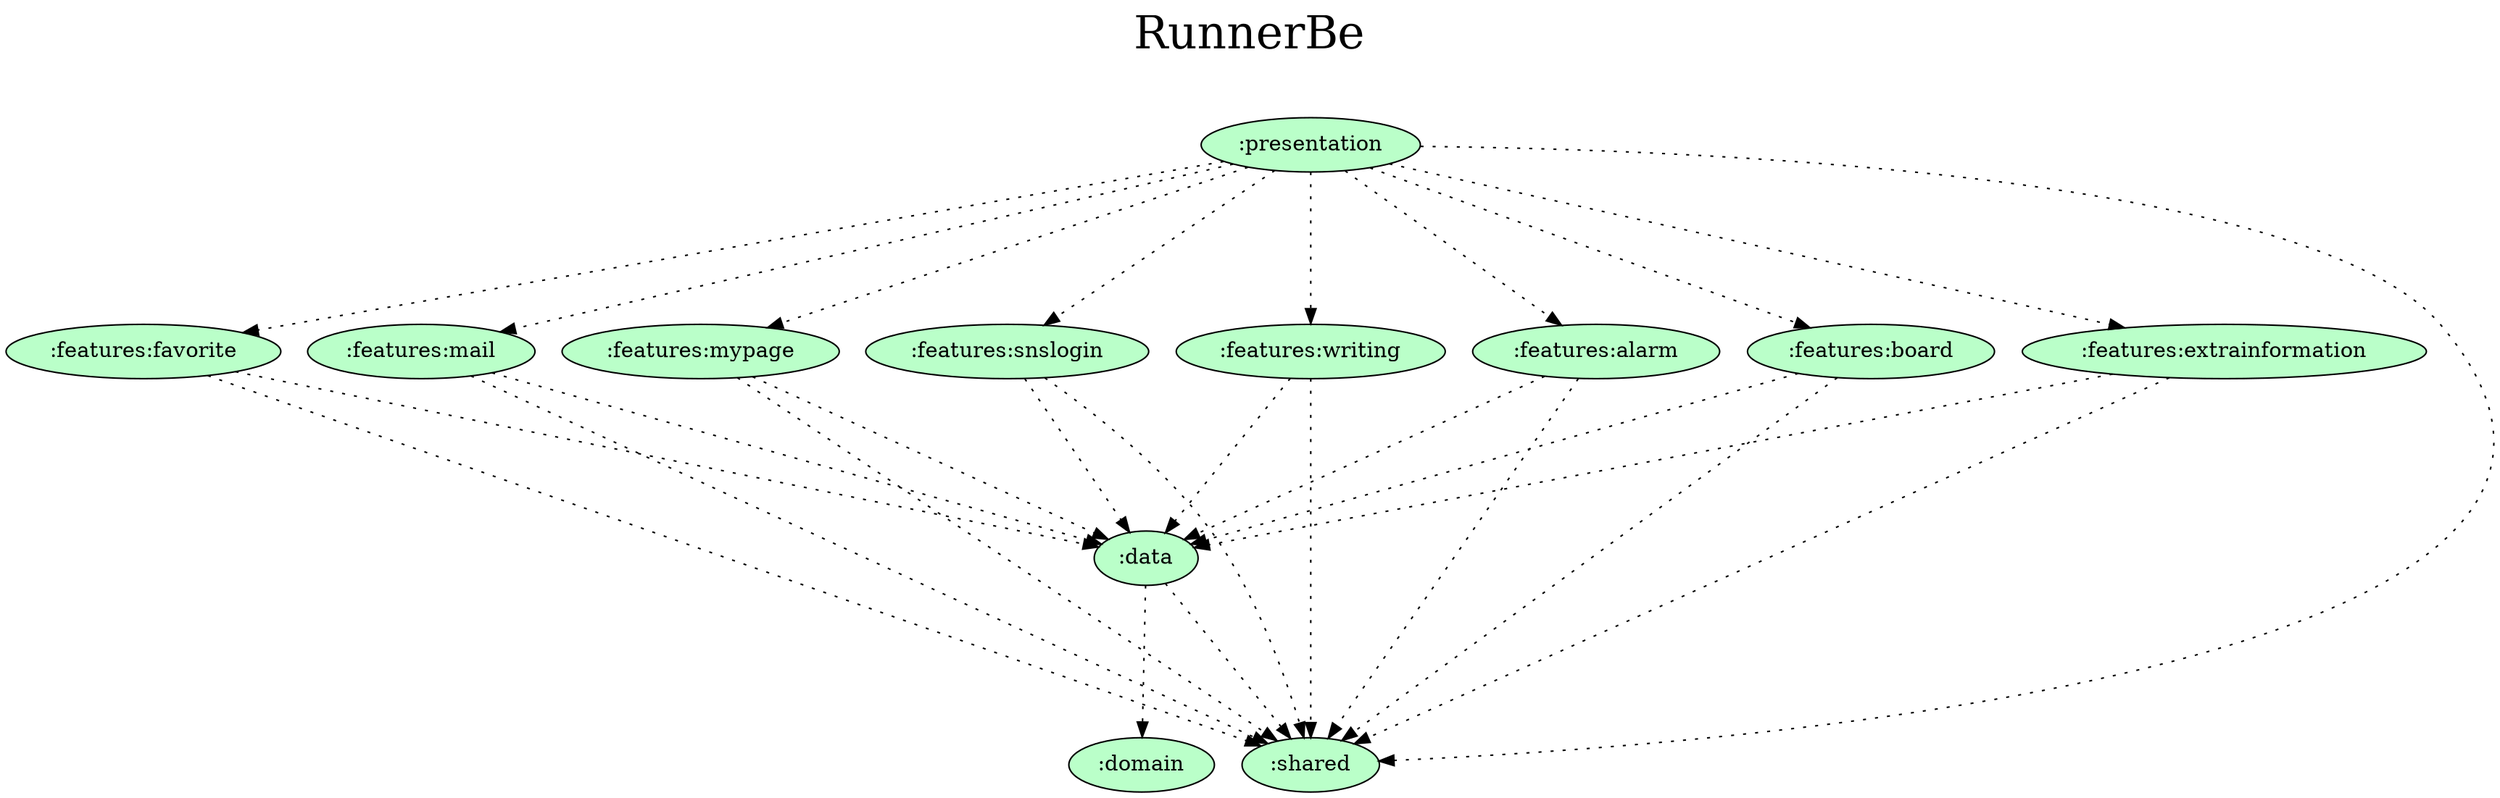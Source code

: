digraph {
  graph [label="RunnerBe\n ",labelloc=t,fontsize=30,ranksep=1.4];
  node [style=filled, fillcolor="#bbbbbb"];
  rankdir=TB;

  # Projects

  ":data" [fillcolor="#baffc9"];
  ":domain" [fillcolor="#baffc9"];
  ":features:alarm" [fillcolor="#baffc9"];
  ":features:board" [fillcolor="#baffc9"];
  ":features:extrainformation" [fillcolor="#baffc9"];
  ":features:favorite" [fillcolor="#baffc9"];
  ":features:mail" [fillcolor="#baffc9"];
  ":features:mypage" [fillcolor="#baffc9"];
  ":features:snslogin" [fillcolor="#baffc9"];
  ":features:writing" [fillcolor="#baffc9"];
  ":presentation" [fillcolor="#baffc9"];
  ":shared" [fillcolor="#baffc9"];

  {rank = same;}

  # Dependencies

  ":data" -> ":domain" [style=dotted]
  ":data" -> ":shared" [style=dotted]
  ":presentation" -> ":features:alarm" [style=dotted]
  ":presentation" -> ":features:board" [style=dotted]
  ":presentation" -> ":features:extrainformation" [style=dotted]
  ":presentation" -> ":features:favorite" [style=dotted]
  ":presentation" -> ":features:mail" [style=dotted]
  ":presentation" -> ":features:mypage" [style=dotted]
  ":presentation" -> ":features:snslogin" [style=dotted]
  ":presentation" -> ":features:writing" [style=dotted]
  ":presentation" -> ":shared" [style=dotted]
  ":features:alarm" -> ":data" [style=dotted]
  ":features:alarm" -> ":shared" [style=dotted]
  ":features:board" -> ":data" [style=dotted]
  ":features:board" -> ":shared" [style=dotted]
  ":features:extrainformation" -> ":data" [style=dotted]
  ":features:extrainformation" -> ":shared" [style=dotted]
  ":features:favorite" -> ":data" [style=dotted]
  ":features:favorite" -> ":shared" [style=dotted]
  ":features:mail" -> ":data" [style=dotted]
  ":features:mail" -> ":shared" [style=dotted]
  ":features:mypage" -> ":data" [style=dotted]
  ":features:mypage" -> ":shared" [style=dotted]
  ":features:snslogin" -> ":data" [style=dotted]
  ":features:snslogin" -> ":shared" [style=dotted]
  ":features:writing" -> ":data" [style=dotted]
  ":features:writing" -> ":shared" [style=dotted]
}
